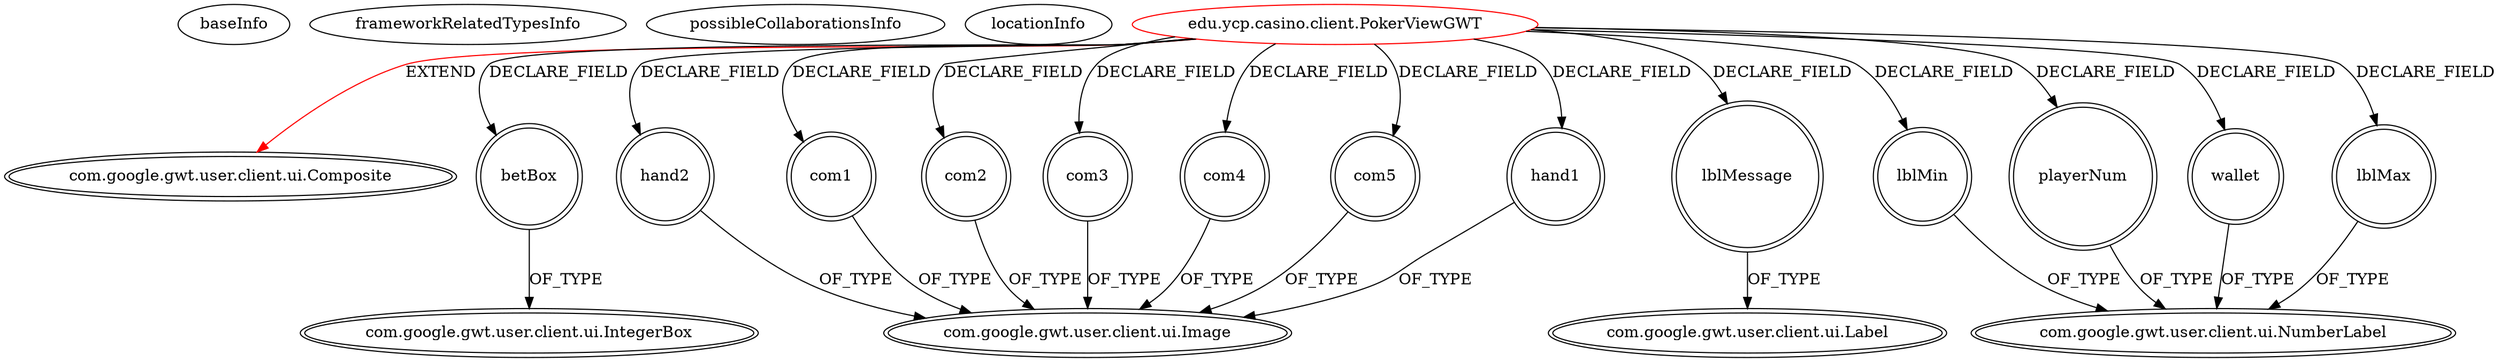 digraph {
baseInfo[graphId=1127,category="extension_graph",isAnonymous=false,possibleRelation=false]
frameworkRelatedTypesInfo[0="com.google.gwt.user.client.ui.Composite"]
possibleCollaborationsInfo[]
locationInfo[projectName="dandrew2-CS230-Software-Project",filePath="/dandrew2-CS230-Software-Project/CS230-Software-Project-master/src/edu/ycp/casino/client/PokerViewGWT.java",contextSignature="PokerViewGWT",graphId="1127"]
0[label="edu.ycp.casino.client.PokerViewGWT",vertexType="ROOT_CLIENT_CLASS_DECLARATION",isFrameworkType=false,color=red]
1[label="com.google.gwt.user.client.ui.Composite",vertexType="FRAMEWORK_CLASS_TYPE",isFrameworkType=true,peripheries=2]
2[label="betBox",vertexType="FIELD_DECLARATION",isFrameworkType=true,peripheries=2,shape=circle]
3[label="com.google.gwt.user.client.ui.IntegerBox",vertexType="FRAMEWORK_CLASS_TYPE",isFrameworkType=true,peripheries=2]
4[label="com1",vertexType="FIELD_DECLARATION",isFrameworkType=true,peripheries=2,shape=circle]
5[label="com.google.gwt.user.client.ui.Image",vertexType="FRAMEWORK_CLASS_TYPE",isFrameworkType=true,peripheries=2]
6[label="com2",vertexType="FIELD_DECLARATION",isFrameworkType=true,peripheries=2,shape=circle]
8[label="com3",vertexType="FIELD_DECLARATION",isFrameworkType=true,peripheries=2,shape=circle]
10[label="com4",vertexType="FIELD_DECLARATION",isFrameworkType=true,peripheries=2,shape=circle]
12[label="com5",vertexType="FIELD_DECLARATION",isFrameworkType=true,peripheries=2,shape=circle]
14[label="hand1",vertexType="FIELD_DECLARATION",isFrameworkType=true,peripheries=2,shape=circle]
16[label="hand2",vertexType="FIELD_DECLARATION",isFrameworkType=true,peripheries=2,shape=circle]
18[label="lblMax",vertexType="FIELD_DECLARATION",isFrameworkType=true,peripheries=2,shape=circle]
19[label="com.google.gwt.user.client.ui.NumberLabel",vertexType="FRAMEWORK_CLASS_TYPE",isFrameworkType=true,peripheries=2]
20[label="lblMessage",vertexType="FIELD_DECLARATION",isFrameworkType=true,peripheries=2,shape=circle]
21[label="com.google.gwt.user.client.ui.Label",vertexType="FRAMEWORK_CLASS_TYPE",isFrameworkType=true,peripheries=2]
22[label="lblMin",vertexType="FIELD_DECLARATION",isFrameworkType=true,peripheries=2,shape=circle]
24[label="playerNum",vertexType="FIELD_DECLARATION",isFrameworkType=true,peripheries=2,shape=circle]
26[label="wallet",vertexType="FIELD_DECLARATION",isFrameworkType=true,peripheries=2,shape=circle]
0->1[label="EXTEND",color=red]
0->2[label="DECLARE_FIELD"]
2->3[label="OF_TYPE"]
0->4[label="DECLARE_FIELD"]
4->5[label="OF_TYPE"]
0->6[label="DECLARE_FIELD"]
6->5[label="OF_TYPE"]
0->8[label="DECLARE_FIELD"]
8->5[label="OF_TYPE"]
0->10[label="DECLARE_FIELD"]
10->5[label="OF_TYPE"]
0->12[label="DECLARE_FIELD"]
12->5[label="OF_TYPE"]
0->14[label="DECLARE_FIELD"]
14->5[label="OF_TYPE"]
0->16[label="DECLARE_FIELD"]
16->5[label="OF_TYPE"]
0->18[label="DECLARE_FIELD"]
18->19[label="OF_TYPE"]
0->20[label="DECLARE_FIELD"]
20->21[label="OF_TYPE"]
0->22[label="DECLARE_FIELD"]
22->19[label="OF_TYPE"]
0->24[label="DECLARE_FIELD"]
24->19[label="OF_TYPE"]
0->26[label="DECLARE_FIELD"]
26->19[label="OF_TYPE"]
}
